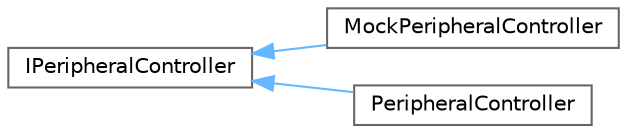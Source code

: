 digraph "Graphical Class Hierarchy"
{
 // LATEX_PDF_SIZE
  bgcolor="transparent";
  edge [fontname=Helvetica,fontsize=10,labelfontname=Helvetica,labelfontsize=10];
  node [fontname=Helvetica,fontsize=10,shape=box,height=0.2,width=0.4];
  rankdir="LR";
  Node0 [id="Node000000",label="IPeripheralController",height=0.2,width=0.4,color="grey40", fillcolor="white", style="filled",URL="$classIPeripheralController.html",tooltip="Interface for the peripheral controller."];
  Node0 -> Node1 [id="edge48_Node000000_Node000001",dir="back",color="steelblue1",style="solid",tooltip=" "];
  Node1 [id="Node000001",label="MockPeripheralController",height=0.2,width=0.4,color="grey40", fillcolor="white", style="filled",URL="$classMockPeripheralController.html",tooltip="Class to emulate the behavior of the peripheral controller."];
  Node0 -> Node2 [id="edge49_Node000000_Node000002",dir="back",color="steelblue1",style="solid",tooltip=" "];
  Node2 [id="Node000002",label="PeripheralController",height=0.2,width=0.4,color="grey40", fillcolor="white", style="filled",URL="$classPeripheralController.html",tooltip="The PeripheralController class."];
}
